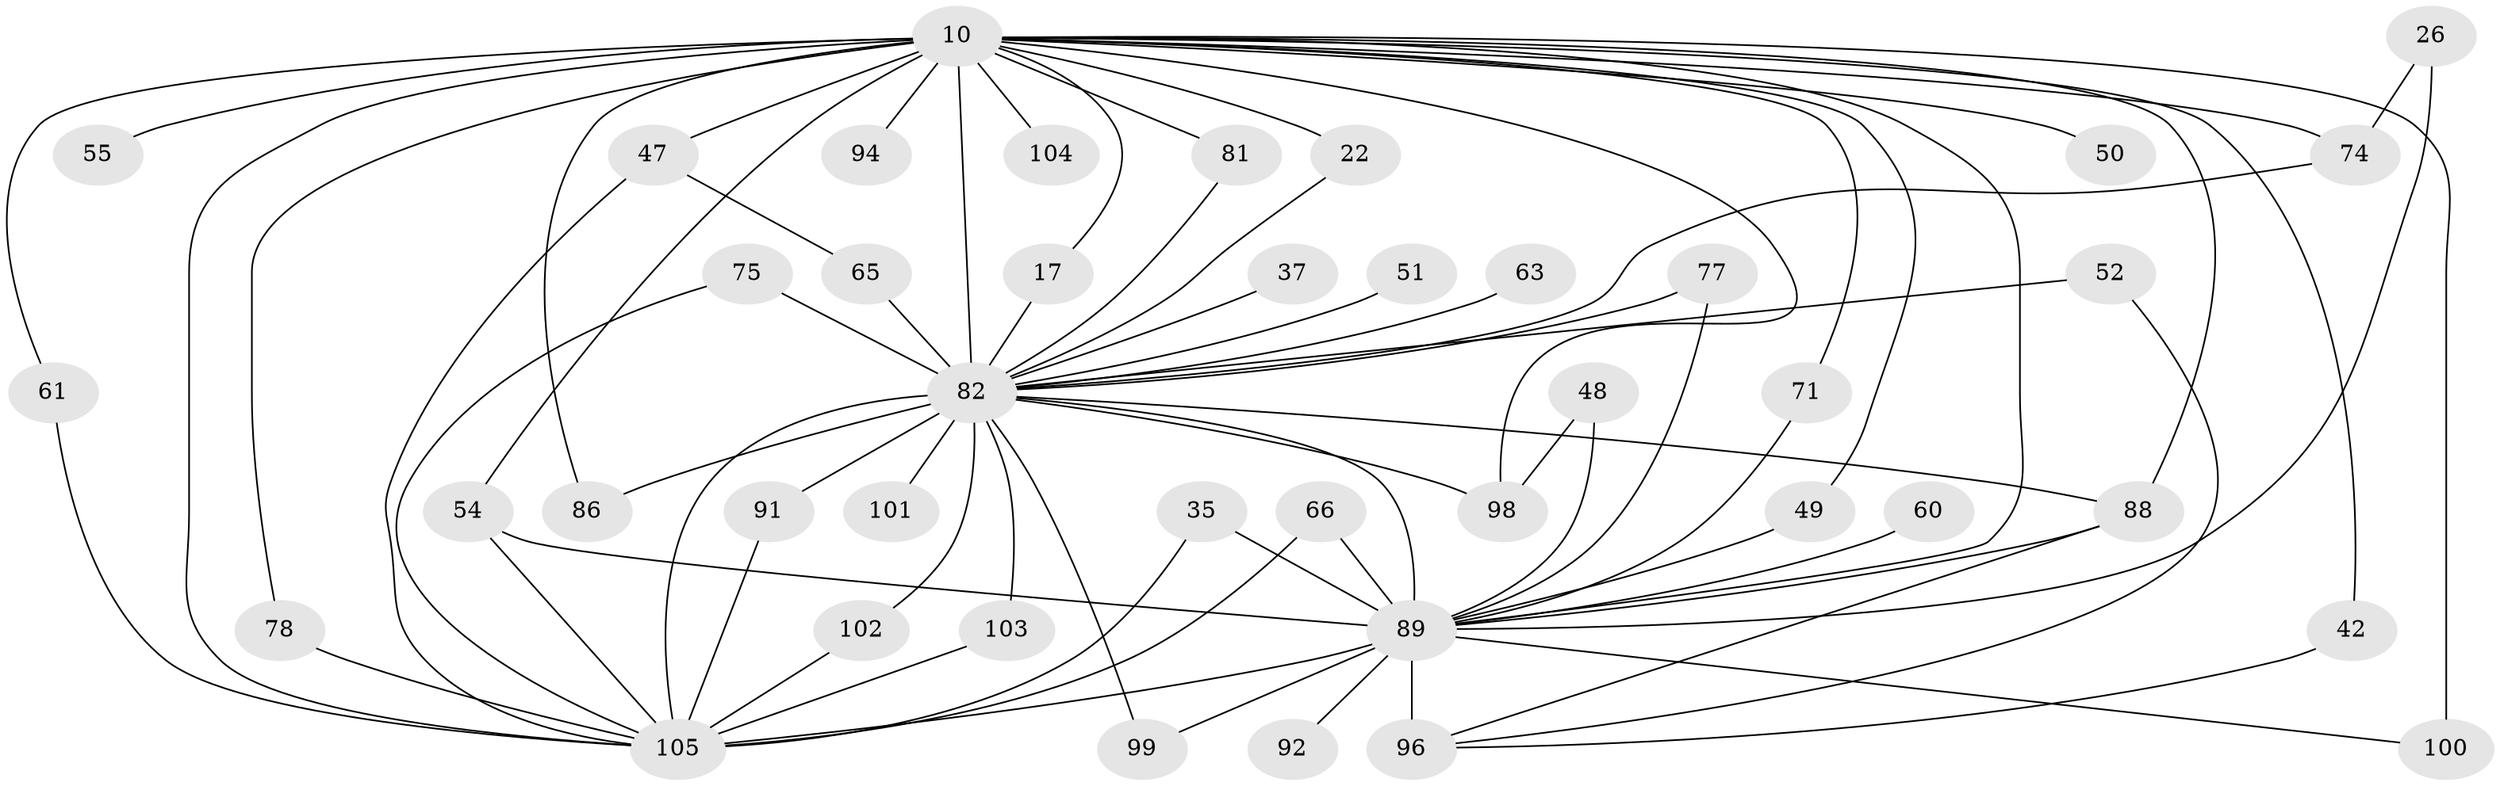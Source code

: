 // original degree distribution, {21: 0.01904761904761905, 16: 0.009523809523809525, 33: 0.009523809523809525, 22: 0.01904761904761905, 15: 0.009523809523809525, 23: 0.01904761904761905, 17: 0.009523809523809525, 3: 0.19047619047619047, 6: 0.05714285714285714, 4: 0.06666666666666667, 2: 0.5619047619047619, 5: 0.02857142857142857}
// Generated by graph-tools (version 1.1) at 2025/48/03/04/25 21:48:11]
// undirected, 42 vertices, 74 edges
graph export_dot {
graph [start="1"]
  node [color=gray90,style=filled];
  10 [super="+6+3"];
  17;
  22;
  26;
  35;
  37 [super="+36"];
  42;
  47 [super="+27+34"];
  48;
  49 [super="+32"];
  50;
  51;
  52;
  54 [super="+21+33"];
  55;
  60;
  61;
  63;
  65;
  66;
  71;
  74 [super="+14"];
  75;
  77;
  78;
  81;
  82 [super="+59+72+70"];
  86 [super="+40"];
  88 [super="+83"];
  89 [super="+85+9"];
  91 [super="+76+62"];
  92;
  94 [super="+56"];
  96 [super="+20+87"];
  98 [super="+93+95"];
  99;
  100 [super="+28+67"];
  101;
  102;
  103;
  104;
  105 [super="+64+90+97"];
  10 -- 22;
  10 -- 78;
  10 -- 86 [weight=3];
  10 -- 104 [weight=2];
  10 -- 105 [weight=13];
  10 -- 50 [weight=2];
  10 -- 55 [weight=2];
  10 -- 94 [weight=3];
  10 -- 54;
  10 -- 98;
  10 -- 74 [weight=3];
  10 -- 47 [weight=3];
  10 -- 100 [weight=3];
  10 -- 71;
  10 -- 17;
  10 -- 81;
  10 -- 89 [weight=10];
  10 -- 42;
  10 -- 49;
  10 -- 61;
  10 -- 82 [weight=14];
  10 -- 88 [weight=3];
  17 -- 82;
  22 -- 82;
  26 -- 74;
  26 -- 89;
  35 -- 105;
  35 -- 89;
  37 -- 82 [weight=2];
  42 -- 96;
  47 -- 65;
  47 -- 105;
  48 -- 89 [weight=2];
  48 -- 98;
  49 -- 89 [weight=2];
  51 -- 82 [weight=2];
  52 -- 96;
  52 -- 82;
  54 -- 89 [weight=2];
  54 -- 105;
  60 -- 89;
  61 -- 105;
  63 -- 82 [weight=2];
  65 -- 82;
  66 -- 105;
  66 -- 89;
  71 -- 89;
  74 -- 82;
  75 -- 105;
  75 -- 82;
  77 -- 89;
  77 -- 82;
  78 -- 105;
  81 -- 82;
  82 -- 102;
  82 -- 103;
  82 -- 88;
  82 -- 91 [weight=3];
  82 -- 89 [weight=12];
  82 -- 86;
  82 -- 98 [weight=2];
  82 -- 99;
  82 -- 101 [weight=2];
  82 -- 105 [weight=8];
  88 -- 89;
  88 -- 96;
  89 -- 105 [weight=11];
  89 -- 92;
  89 -- 96 [weight=5];
  89 -- 99;
  89 -- 100 [weight=2];
  91 -- 105;
  102 -- 105;
  103 -- 105;
}
